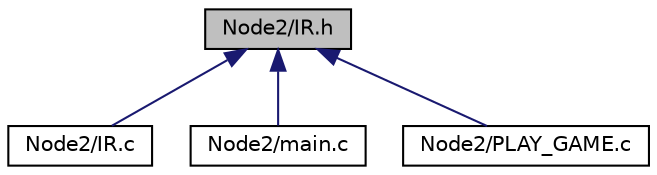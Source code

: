 digraph "Node2/IR.h"
{
  edge [fontname="Helvetica",fontsize="10",labelfontname="Helvetica",labelfontsize="10"];
  node [fontname="Helvetica",fontsize="10",shape=record];
  Node1 [label="Node2/IR.h",height=0.2,width=0.4,color="black", fillcolor="grey75", style="filled", fontcolor="black"];
  Node1 -> Node2 [dir="back",color="midnightblue",fontsize="10",style="solid",fontname="Helvetica"];
  Node2 [label="Node2/IR.c",height=0.2,width=0.4,color="black", fillcolor="white", style="filled",URL="$_i_r_8c.html",tooltip="c-file for the IR "];
  Node1 -> Node3 [dir="back",color="midnightblue",fontsize="10",style="solid",fontname="Helvetica"];
  Node3 [label="Node2/main.c",height=0.2,width=0.4,color="black", fillcolor="white", style="filled",URL="$_node2_2main_8c.html"];
  Node1 -> Node4 [dir="back",color="midnightblue",fontsize="10",style="solid",fontname="Helvetica"];
  Node4 [label="Node2/PLAY_GAME.c",height=0.2,width=0.4,color="black", fillcolor="white", style="filled",URL="$_p_l_a_y___g_a_m_e_8c.html",tooltip="C-file for playing the Ping-Pong game. "];
}

